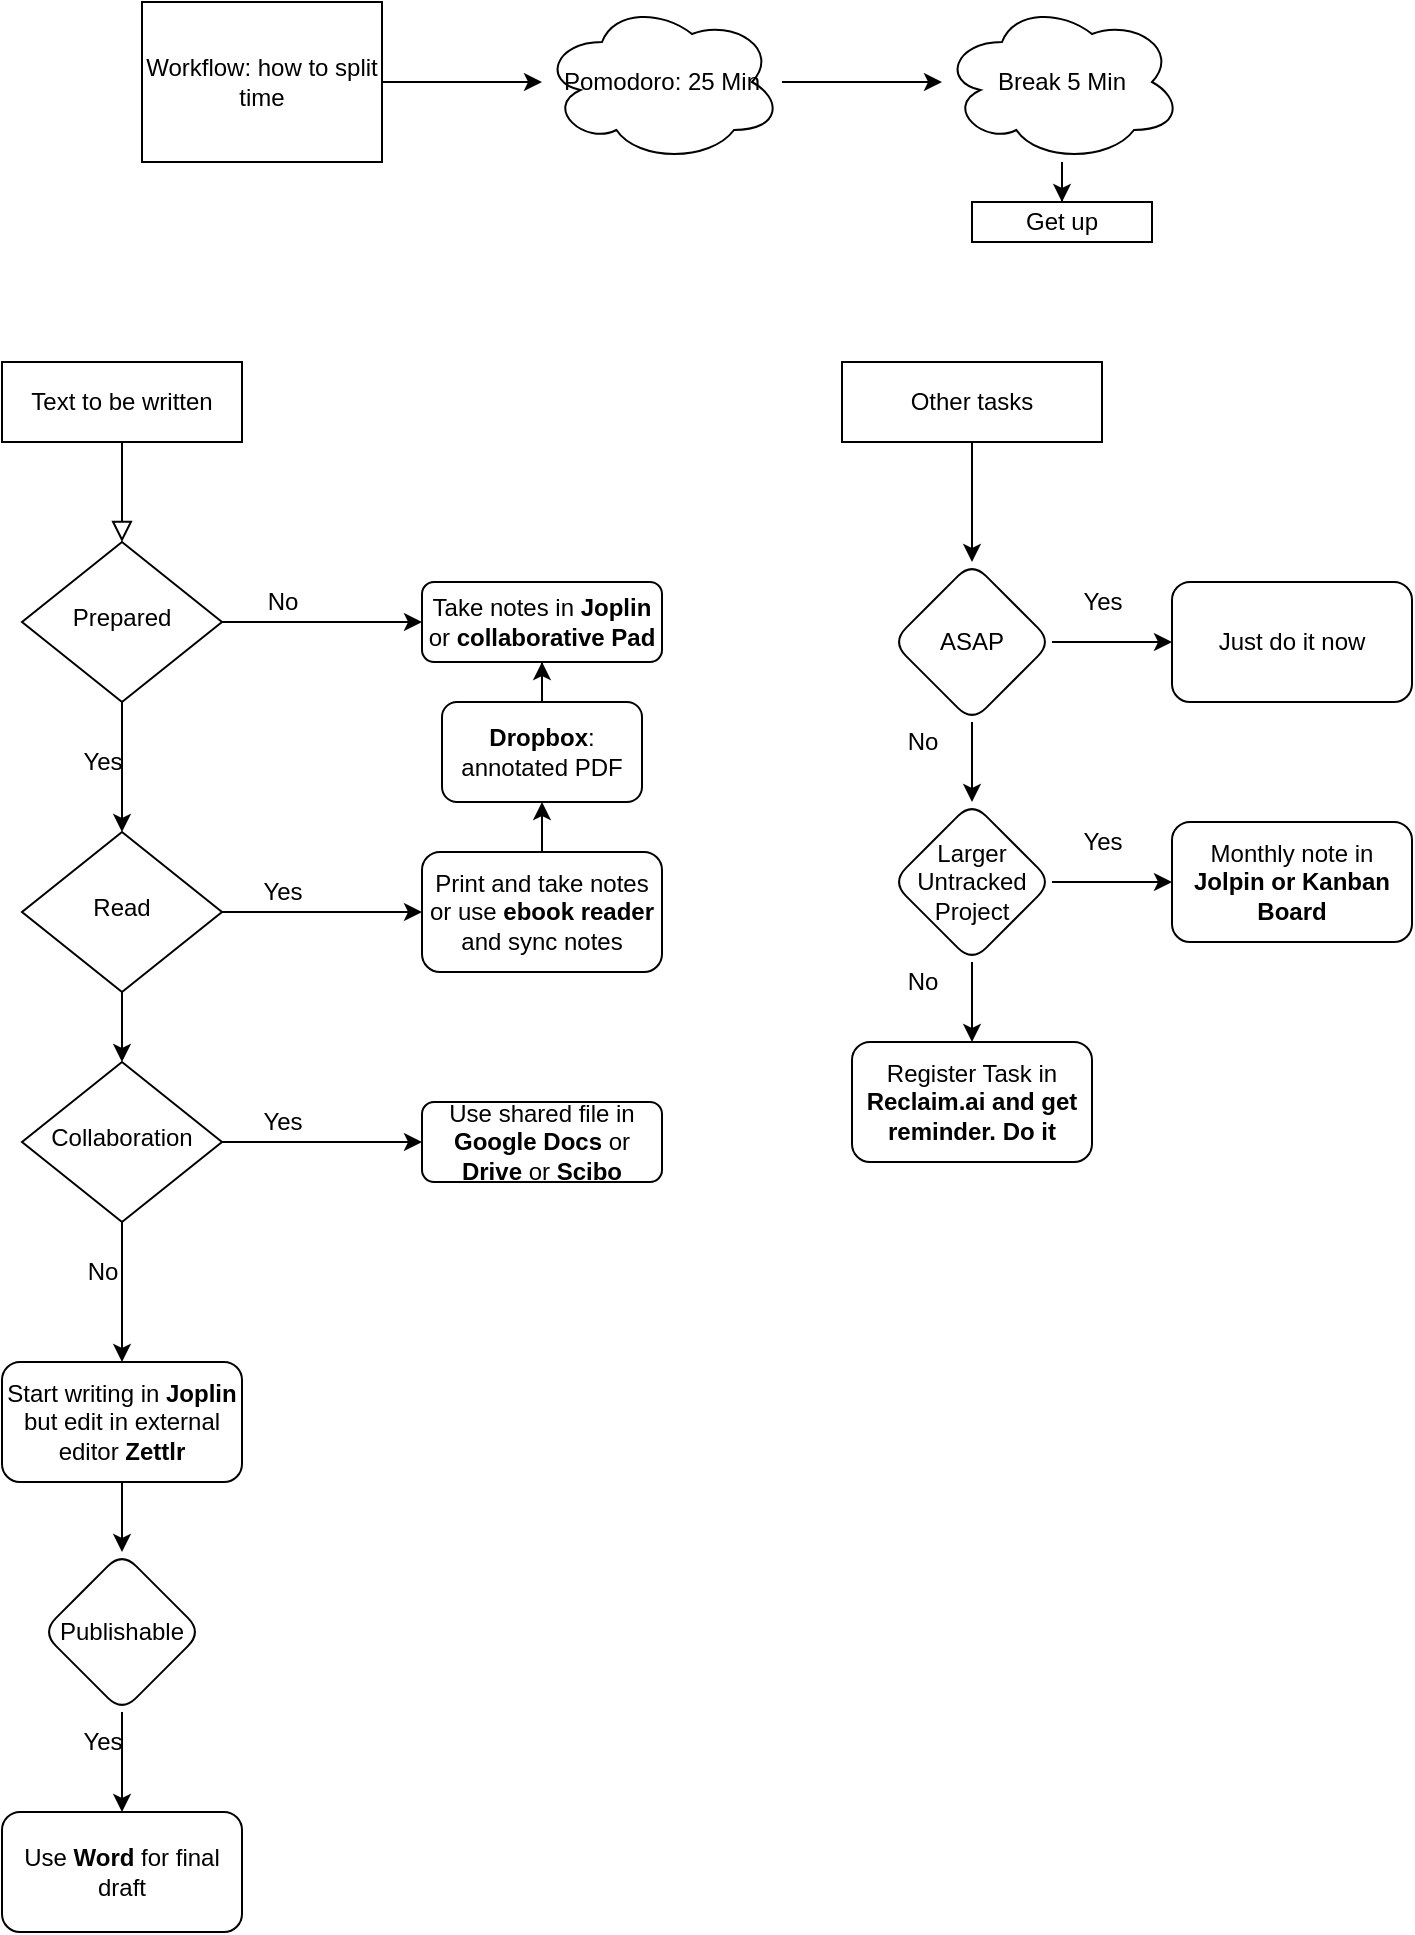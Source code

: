 <mxfile version="20.1.3" type="github">
  <diagram id="C5RBs43oDa-KdzZeNtuy" name="Page-1">
    <mxGraphModel dx="1422" dy="864" grid="1" gridSize="10" guides="1" tooltips="1" connect="1" arrows="1" fold="1" page="1" pageScale="1" pageWidth="827" pageHeight="1169" math="0" shadow="0">
      <root>
        <mxCell id="WIyWlLk6GJQsqaUBKTNV-0" />
        <mxCell id="WIyWlLk6GJQsqaUBKTNV-1" parent="WIyWlLk6GJQsqaUBKTNV-0" />
        <mxCell id="WIyWlLk6GJQsqaUBKTNV-2" value="" style="rounded=0;html=1;jettySize=auto;orthogonalLoop=1;fontSize=11;endArrow=block;endFill=0;endSize=8;strokeWidth=1;shadow=0;labelBackgroundColor=none;edgeStyle=orthogonalEdgeStyle;" parent="WIyWlLk6GJQsqaUBKTNV-1" source="WIyWlLk6GJQsqaUBKTNV-3" target="WIyWlLk6GJQsqaUBKTNV-6" edge="1">
          <mxGeometry relative="1" as="geometry" />
        </mxCell>
        <mxCell id="WIyWlLk6GJQsqaUBKTNV-3" value="Text to be written" style="rounded=0;whiteSpace=wrap;html=1;fontSize=12;glass=0;strokeWidth=1;shadow=0;" parent="WIyWlLk6GJQsqaUBKTNV-1" vertex="1">
          <mxGeometry x="80" y="190" width="120" height="40" as="geometry" />
        </mxCell>
        <mxCell id="ObWo0l2c98YZDXIt6_wW-73" value="" style="edgeStyle=orthogonalEdgeStyle;rounded=0;orthogonalLoop=1;jettySize=auto;html=1;" edge="1" parent="WIyWlLk6GJQsqaUBKTNV-1" source="WIyWlLk6GJQsqaUBKTNV-6" target="ObWo0l2c98YZDXIt6_wW-50">
          <mxGeometry relative="1" as="geometry" />
        </mxCell>
        <mxCell id="ObWo0l2c98YZDXIt6_wW-90" value="" style="edgeStyle=orthogonalEdgeStyle;rounded=0;orthogonalLoop=1;jettySize=auto;html=1;" edge="1" parent="WIyWlLk6GJQsqaUBKTNV-1" source="WIyWlLk6GJQsqaUBKTNV-6" target="WIyWlLk6GJQsqaUBKTNV-7">
          <mxGeometry relative="1" as="geometry" />
        </mxCell>
        <mxCell id="WIyWlLk6GJQsqaUBKTNV-6" value="Prepared" style="rhombus;whiteSpace=wrap;html=1;shadow=0;fontFamily=Helvetica;fontSize=12;align=center;strokeWidth=1;spacing=6;spacingTop=-4;" parent="WIyWlLk6GJQsqaUBKTNV-1" vertex="1">
          <mxGeometry x="90" y="280" width="100" height="80" as="geometry" />
        </mxCell>
        <mxCell id="WIyWlLk6GJQsqaUBKTNV-7" value="Take notes in &lt;b&gt;Joplin &lt;/b&gt;or&lt;b&gt; collaborative Pad&lt;br&gt;&lt;/b&gt;" style="rounded=1;whiteSpace=wrap;html=1;fontSize=12;glass=0;strokeWidth=1;shadow=0;" parent="WIyWlLk6GJQsqaUBKTNV-1" vertex="1">
          <mxGeometry x="290" y="300" width="120" height="40" as="geometry" />
        </mxCell>
        <mxCell id="ObWo0l2c98YZDXIt6_wW-85" value="" style="edgeStyle=orthogonalEdgeStyle;rounded=0;orthogonalLoop=1;jettySize=auto;html=1;" edge="1" parent="WIyWlLk6GJQsqaUBKTNV-1" source="WIyWlLk6GJQsqaUBKTNV-10" target="WIyWlLk6GJQsqaUBKTNV-12">
          <mxGeometry relative="1" as="geometry" />
        </mxCell>
        <mxCell id="ObWo0l2c98YZDXIt6_wW-87" value="" style="edgeStyle=orthogonalEdgeStyle;rounded=0;orthogonalLoop=1;jettySize=auto;html=1;" edge="1" parent="WIyWlLk6GJQsqaUBKTNV-1" source="WIyWlLk6GJQsqaUBKTNV-10" target="ObWo0l2c98YZDXIt6_wW-0">
          <mxGeometry relative="1" as="geometry" />
        </mxCell>
        <mxCell id="WIyWlLk6GJQsqaUBKTNV-10" value="Collaboration" style="rhombus;whiteSpace=wrap;html=1;shadow=0;fontFamily=Helvetica;fontSize=12;align=center;strokeWidth=1;spacing=6;spacingTop=-4;" parent="WIyWlLk6GJQsqaUBKTNV-1" vertex="1">
          <mxGeometry x="90" y="540" width="100" height="80" as="geometry" />
        </mxCell>
        <mxCell id="WIyWlLk6GJQsqaUBKTNV-12" value="Use shared file in &lt;b&gt;Google Docs&lt;/b&gt; or &lt;b&gt;Drive&lt;/b&gt; or &lt;b&gt;Scibo&lt;/b&gt;" style="rounded=1;whiteSpace=wrap;html=1;fontSize=12;glass=0;strokeWidth=1;shadow=0;" parent="WIyWlLk6GJQsqaUBKTNV-1" vertex="1">
          <mxGeometry x="290" y="560" width="120" height="40" as="geometry" />
        </mxCell>
        <mxCell id="ObWo0l2c98YZDXIt6_wW-4" value="" style="edgeStyle=orthogonalEdgeStyle;rounded=0;orthogonalLoop=1;jettySize=auto;html=1;" edge="1" parent="WIyWlLk6GJQsqaUBKTNV-1" source="ObWo0l2c98YZDXIt6_wW-0" target="ObWo0l2c98YZDXIt6_wW-3">
          <mxGeometry relative="1" as="geometry" />
        </mxCell>
        <mxCell id="ObWo0l2c98YZDXIt6_wW-0" value="Start writing in &lt;b&gt;Joplin &lt;/b&gt;but edit in external editor &lt;b&gt;Zettlr&lt;/b&gt;" style="whiteSpace=wrap;html=1;rounded=1;glass=0;strokeWidth=1;shadow=0;" vertex="1" parent="WIyWlLk6GJQsqaUBKTNV-1">
          <mxGeometry x="80" y="690" width="120" height="60" as="geometry" />
        </mxCell>
        <mxCell id="ObWo0l2c98YZDXIt6_wW-79" value="" style="edgeStyle=orthogonalEdgeStyle;rounded=0;orthogonalLoop=1;jettySize=auto;html=1;" edge="1" parent="WIyWlLk6GJQsqaUBKTNV-1" source="ObWo0l2c98YZDXIt6_wW-3" target="ObWo0l2c98YZDXIt6_wW-5">
          <mxGeometry relative="1" as="geometry" />
        </mxCell>
        <mxCell id="ObWo0l2c98YZDXIt6_wW-3" value="Publishable" style="rhombus;whiteSpace=wrap;html=1;rounded=1;glass=0;strokeWidth=1;shadow=0;" vertex="1" parent="WIyWlLk6GJQsqaUBKTNV-1">
          <mxGeometry x="100" y="785" width="80" height="80" as="geometry" />
        </mxCell>
        <mxCell id="ObWo0l2c98YZDXIt6_wW-5" value="Use &lt;b&gt;Word &lt;/b&gt;for final draft" style="whiteSpace=wrap;html=1;rounded=1;glass=0;strokeWidth=1;shadow=0;" vertex="1" parent="WIyWlLk6GJQsqaUBKTNV-1">
          <mxGeometry x="80" y="915" width="120" height="60" as="geometry" />
        </mxCell>
        <mxCell id="ObWo0l2c98YZDXIt6_wW-14" value="" style="edgeStyle=orthogonalEdgeStyle;rounded=0;orthogonalLoop=1;jettySize=auto;html=1;" edge="1" parent="WIyWlLk6GJQsqaUBKTNV-1" source="ObWo0l2c98YZDXIt6_wW-12" target="ObWo0l2c98YZDXIt6_wW-13">
          <mxGeometry relative="1" as="geometry" />
        </mxCell>
        <mxCell id="ObWo0l2c98YZDXIt6_wW-12" value="Other tasks" style="rounded=0;whiteSpace=wrap;html=1;" vertex="1" parent="WIyWlLk6GJQsqaUBKTNV-1">
          <mxGeometry x="500" y="190" width="130" height="40" as="geometry" />
        </mxCell>
        <mxCell id="ObWo0l2c98YZDXIt6_wW-16" value="" style="edgeStyle=orthogonalEdgeStyle;rounded=0;orthogonalLoop=1;jettySize=auto;html=1;" edge="1" parent="WIyWlLk6GJQsqaUBKTNV-1" source="ObWo0l2c98YZDXIt6_wW-13" target="ObWo0l2c98YZDXIt6_wW-15">
          <mxGeometry relative="1" as="geometry" />
        </mxCell>
        <mxCell id="ObWo0l2c98YZDXIt6_wW-25" value="" style="edgeStyle=orthogonalEdgeStyle;rounded=0;orthogonalLoop=1;jettySize=auto;html=1;" edge="1" parent="WIyWlLk6GJQsqaUBKTNV-1" source="ObWo0l2c98YZDXIt6_wW-13" target="ObWo0l2c98YZDXIt6_wW-24">
          <mxGeometry relative="1" as="geometry" />
        </mxCell>
        <mxCell id="ObWo0l2c98YZDXIt6_wW-13" value="ASAP" style="rhombus;whiteSpace=wrap;html=1;rounded=1;" vertex="1" parent="WIyWlLk6GJQsqaUBKTNV-1">
          <mxGeometry x="525" y="290" width="80" height="80" as="geometry" />
        </mxCell>
        <mxCell id="ObWo0l2c98YZDXIt6_wW-15" value="Just do it now" style="whiteSpace=wrap;html=1;rounded=1;" vertex="1" parent="WIyWlLk6GJQsqaUBKTNV-1">
          <mxGeometry x="665" y="300" width="120" height="60" as="geometry" />
        </mxCell>
        <mxCell id="ObWo0l2c98YZDXIt6_wW-17" value="Yes" style="text;html=1;align=center;verticalAlign=middle;resizable=0;points=[];autosize=1;strokeColor=none;fillColor=none;" vertex="1" parent="WIyWlLk6GJQsqaUBKTNV-1">
          <mxGeometry x="610" y="295" width="40" height="30" as="geometry" />
        </mxCell>
        <mxCell id="ObWo0l2c98YZDXIt6_wW-28" value="" style="edgeStyle=orthogonalEdgeStyle;rounded=0;orthogonalLoop=1;jettySize=auto;html=1;" edge="1" parent="WIyWlLk6GJQsqaUBKTNV-1" source="ObWo0l2c98YZDXIt6_wW-24" target="ObWo0l2c98YZDXIt6_wW-27">
          <mxGeometry relative="1" as="geometry" />
        </mxCell>
        <mxCell id="ObWo0l2c98YZDXIt6_wW-37" value="" style="edgeStyle=orthogonalEdgeStyle;rounded=0;orthogonalLoop=1;jettySize=auto;html=1;" edge="1" parent="WIyWlLk6GJQsqaUBKTNV-1" source="ObWo0l2c98YZDXIt6_wW-24" target="ObWo0l2c98YZDXIt6_wW-36">
          <mxGeometry relative="1" as="geometry" />
        </mxCell>
        <mxCell id="ObWo0l2c98YZDXIt6_wW-24" value="Larger Untracked Project" style="rhombus;whiteSpace=wrap;html=1;rounded=1;" vertex="1" parent="WIyWlLk6GJQsqaUBKTNV-1">
          <mxGeometry x="525" y="410" width="80" height="80" as="geometry" />
        </mxCell>
        <mxCell id="ObWo0l2c98YZDXIt6_wW-26" value="No" style="text;html=1;align=center;verticalAlign=middle;resizable=0;points=[];autosize=1;strokeColor=none;fillColor=none;" vertex="1" parent="WIyWlLk6GJQsqaUBKTNV-1">
          <mxGeometry x="520" y="365" width="40" height="30" as="geometry" />
        </mxCell>
        <mxCell id="ObWo0l2c98YZDXIt6_wW-27" value="Monthly note in &lt;b&gt;Jolpin or Kanban Board&lt;br&gt;&lt;/b&gt;" style="whiteSpace=wrap;html=1;rounded=1;" vertex="1" parent="WIyWlLk6GJQsqaUBKTNV-1">
          <mxGeometry x="665" y="420" width="120" height="60" as="geometry" />
        </mxCell>
        <mxCell id="ObWo0l2c98YZDXIt6_wW-29" value="Yes" style="text;html=1;align=center;verticalAlign=middle;resizable=0;points=[];autosize=1;strokeColor=none;fillColor=none;" vertex="1" parent="WIyWlLk6GJQsqaUBKTNV-1">
          <mxGeometry x="610" y="415" width="40" height="30" as="geometry" />
        </mxCell>
        <mxCell id="ObWo0l2c98YZDXIt6_wW-36" value="Register Task in &lt;b&gt;Reclaim.ai and get reminder. Do it&lt;br&gt;&lt;/b&gt;" style="whiteSpace=wrap;html=1;rounded=1;" vertex="1" parent="WIyWlLk6GJQsqaUBKTNV-1">
          <mxGeometry x="505" y="530" width="120" height="60" as="geometry" />
        </mxCell>
        <mxCell id="ObWo0l2c98YZDXIt6_wW-38" value="No" style="text;html=1;align=center;verticalAlign=middle;resizable=0;points=[];autosize=1;strokeColor=none;fillColor=none;" vertex="1" parent="WIyWlLk6GJQsqaUBKTNV-1">
          <mxGeometry x="520" y="485" width="40" height="30" as="geometry" />
        </mxCell>
        <mxCell id="ObWo0l2c98YZDXIt6_wW-41" value="" style="edgeStyle=orthogonalEdgeStyle;rounded=0;orthogonalLoop=1;jettySize=auto;html=1;" edge="1" parent="WIyWlLk6GJQsqaUBKTNV-1" source="ObWo0l2c98YZDXIt6_wW-39" target="ObWo0l2c98YZDXIt6_wW-40">
          <mxGeometry relative="1" as="geometry" />
        </mxCell>
        <mxCell id="ObWo0l2c98YZDXIt6_wW-39" value="Workflow: how to split time" style="rounded=0;whiteSpace=wrap;html=1;fontSize=12;glass=0;strokeWidth=1;shadow=0;" vertex="1" parent="WIyWlLk6GJQsqaUBKTNV-1">
          <mxGeometry x="150" y="10" width="120" height="80" as="geometry" />
        </mxCell>
        <mxCell id="ObWo0l2c98YZDXIt6_wW-43" value="" style="edgeStyle=orthogonalEdgeStyle;rounded=0;orthogonalLoop=1;jettySize=auto;html=1;" edge="1" parent="WIyWlLk6GJQsqaUBKTNV-1" source="ObWo0l2c98YZDXIt6_wW-40" target="ObWo0l2c98YZDXIt6_wW-42">
          <mxGeometry relative="1" as="geometry" />
        </mxCell>
        <mxCell id="ObWo0l2c98YZDXIt6_wW-40" value="Pomodoro: 25 Min" style="ellipse;shape=cloud;whiteSpace=wrap;html=1;" vertex="1" parent="WIyWlLk6GJQsqaUBKTNV-1">
          <mxGeometry x="350" y="10" width="120" height="80" as="geometry" />
        </mxCell>
        <mxCell id="ObWo0l2c98YZDXIt6_wW-60" value="" style="edgeStyle=orthogonalEdgeStyle;rounded=0;orthogonalLoop=1;jettySize=auto;html=1;" edge="1" parent="WIyWlLk6GJQsqaUBKTNV-1" source="ObWo0l2c98YZDXIt6_wW-42" target="ObWo0l2c98YZDXIt6_wW-59">
          <mxGeometry relative="1" as="geometry" />
        </mxCell>
        <mxCell id="ObWo0l2c98YZDXIt6_wW-42" value="Break 5 Min" style="ellipse;shape=cloud;whiteSpace=wrap;html=1;" vertex="1" parent="WIyWlLk6GJQsqaUBKTNV-1">
          <mxGeometry x="550" y="10" width="120" height="80" as="geometry" />
        </mxCell>
        <mxCell id="ObWo0l2c98YZDXIt6_wW-54" value="" style="edgeStyle=orthogonalEdgeStyle;rounded=0;orthogonalLoop=1;jettySize=auto;html=1;" edge="1" parent="WIyWlLk6GJQsqaUBKTNV-1" source="ObWo0l2c98YZDXIt6_wW-48" target="ObWo0l2c98YZDXIt6_wW-53">
          <mxGeometry relative="1" as="geometry" />
        </mxCell>
        <mxCell id="ObWo0l2c98YZDXIt6_wW-48" value="Print and take notes or use &lt;b&gt;ebook reader&lt;/b&gt; and sync notes" style="rounded=1;whiteSpace=wrap;html=1;glass=0;strokeWidth=1;shadow=0;" vertex="1" parent="WIyWlLk6GJQsqaUBKTNV-1">
          <mxGeometry x="290" y="435" width="120" height="60" as="geometry" />
        </mxCell>
        <mxCell id="ObWo0l2c98YZDXIt6_wW-66" value="" style="edgeStyle=orthogonalEdgeStyle;rounded=0;orthogonalLoop=1;jettySize=auto;html=1;" edge="1" parent="WIyWlLk6GJQsqaUBKTNV-1" source="ObWo0l2c98YZDXIt6_wW-50" target="ObWo0l2c98YZDXIt6_wW-48">
          <mxGeometry relative="1" as="geometry" />
        </mxCell>
        <mxCell id="ObWo0l2c98YZDXIt6_wW-84" value="" style="edgeStyle=orthogonalEdgeStyle;rounded=0;orthogonalLoop=1;jettySize=auto;html=1;" edge="1" parent="WIyWlLk6GJQsqaUBKTNV-1" source="ObWo0l2c98YZDXIt6_wW-50" target="WIyWlLk6GJQsqaUBKTNV-10">
          <mxGeometry relative="1" as="geometry" />
        </mxCell>
        <mxCell id="ObWo0l2c98YZDXIt6_wW-50" value="Read" style="rhombus;whiteSpace=wrap;html=1;shadow=0;fontFamily=Helvetica;fontSize=12;align=center;strokeWidth=1;spacing=6;spacingTop=-4;" vertex="1" parent="WIyWlLk6GJQsqaUBKTNV-1">
          <mxGeometry x="90" y="425" width="100" height="80" as="geometry" />
        </mxCell>
        <mxCell id="ObWo0l2c98YZDXIt6_wW-70" value="" style="edgeStyle=orthogonalEdgeStyle;rounded=0;orthogonalLoop=1;jettySize=auto;html=1;" edge="1" parent="WIyWlLk6GJQsqaUBKTNV-1" source="ObWo0l2c98YZDXIt6_wW-53" target="WIyWlLk6GJQsqaUBKTNV-7">
          <mxGeometry relative="1" as="geometry" />
        </mxCell>
        <mxCell id="ObWo0l2c98YZDXIt6_wW-53" value="&lt;b&gt;Dropbox&lt;/b&gt;: annotated PDF" style="whiteSpace=wrap;html=1;rounded=1;glass=0;strokeWidth=1;shadow=0;" vertex="1" parent="WIyWlLk6GJQsqaUBKTNV-1">
          <mxGeometry x="300" y="360" width="100" height="50" as="geometry" />
        </mxCell>
        <mxCell id="ObWo0l2c98YZDXIt6_wW-59" value="Get up" style="whiteSpace=wrap;html=1;" vertex="1" parent="WIyWlLk6GJQsqaUBKTNV-1">
          <mxGeometry x="565" y="110" width="90" height="20" as="geometry" />
        </mxCell>
        <mxCell id="ObWo0l2c98YZDXIt6_wW-62" value="Yes" style="text;html=1;align=center;verticalAlign=middle;resizable=0;points=[];autosize=1;strokeColor=none;fillColor=none;" vertex="1" parent="WIyWlLk6GJQsqaUBKTNV-1">
          <mxGeometry x="200" y="440" width="40" height="30" as="geometry" />
        </mxCell>
        <mxCell id="ObWo0l2c98YZDXIt6_wW-74" value="Yes" style="text;html=1;align=center;verticalAlign=middle;resizable=0;points=[];autosize=1;strokeColor=none;fillColor=none;" vertex="1" parent="WIyWlLk6GJQsqaUBKTNV-1">
          <mxGeometry x="110" y="375" width="40" height="30" as="geometry" />
        </mxCell>
        <mxCell id="ObWo0l2c98YZDXIt6_wW-80" value="Yes" style="text;html=1;align=center;verticalAlign=middle;resizable=0;points=[];autosize=1;strokeColor=none;fillColor=none;" vertex="1" parent="WIyWlLk6GJQsqaUBKTNV-1">
          <mxGeometry x="110" y="865" width="40" height="30" as="geometry" />
        </mxCell>
        <mxCell id="ObWo0l2c98YZDXIt6_wW-86" value="Yes" style="text;html=1;align=center;verticalAlign=middle;resizable=0;points=[];autosize=1;strokeColor=none;fillColor=none;" vertex="1" parent="WIyWlLk6GJQsqaUBKTNV-1">
          <mxGeometry x="200" y="555" width="40" height="30" as="geometry" />
        </mxCell>
        <mxCell id="ObWo0l2c98YZDXIt6_wW-89" value="No" style="text;html=1;align=center;verticalAlign=middle;resizable=0;points=[];autosize=1;strokeColor=none;fillColor=none;" vertex="1" parent="WIyWlLk6GJQsqaUBKTNV-1">
          <mxGeometry x="110" y="630" width="40" height="30" as="geometry" />
        </mxCell>
        <mxCell id="ObWo0l2c98YZDXIt6_wW-91" value="No" style="text;html=1;align=center;verticalAlign=middle;resizable=0;points=[];autosize=1;strokeColor=none;fillColor=none;" vertex="1" parent="WIyWlLk6GJQsqaUBKTNV-1">
          <mxGeometry x="200" y="295" width="40" height="30" as="geometry" />
        </mxCell>
      </root>
    </mxGraphModel>
  </diagram>
</mxfile>
